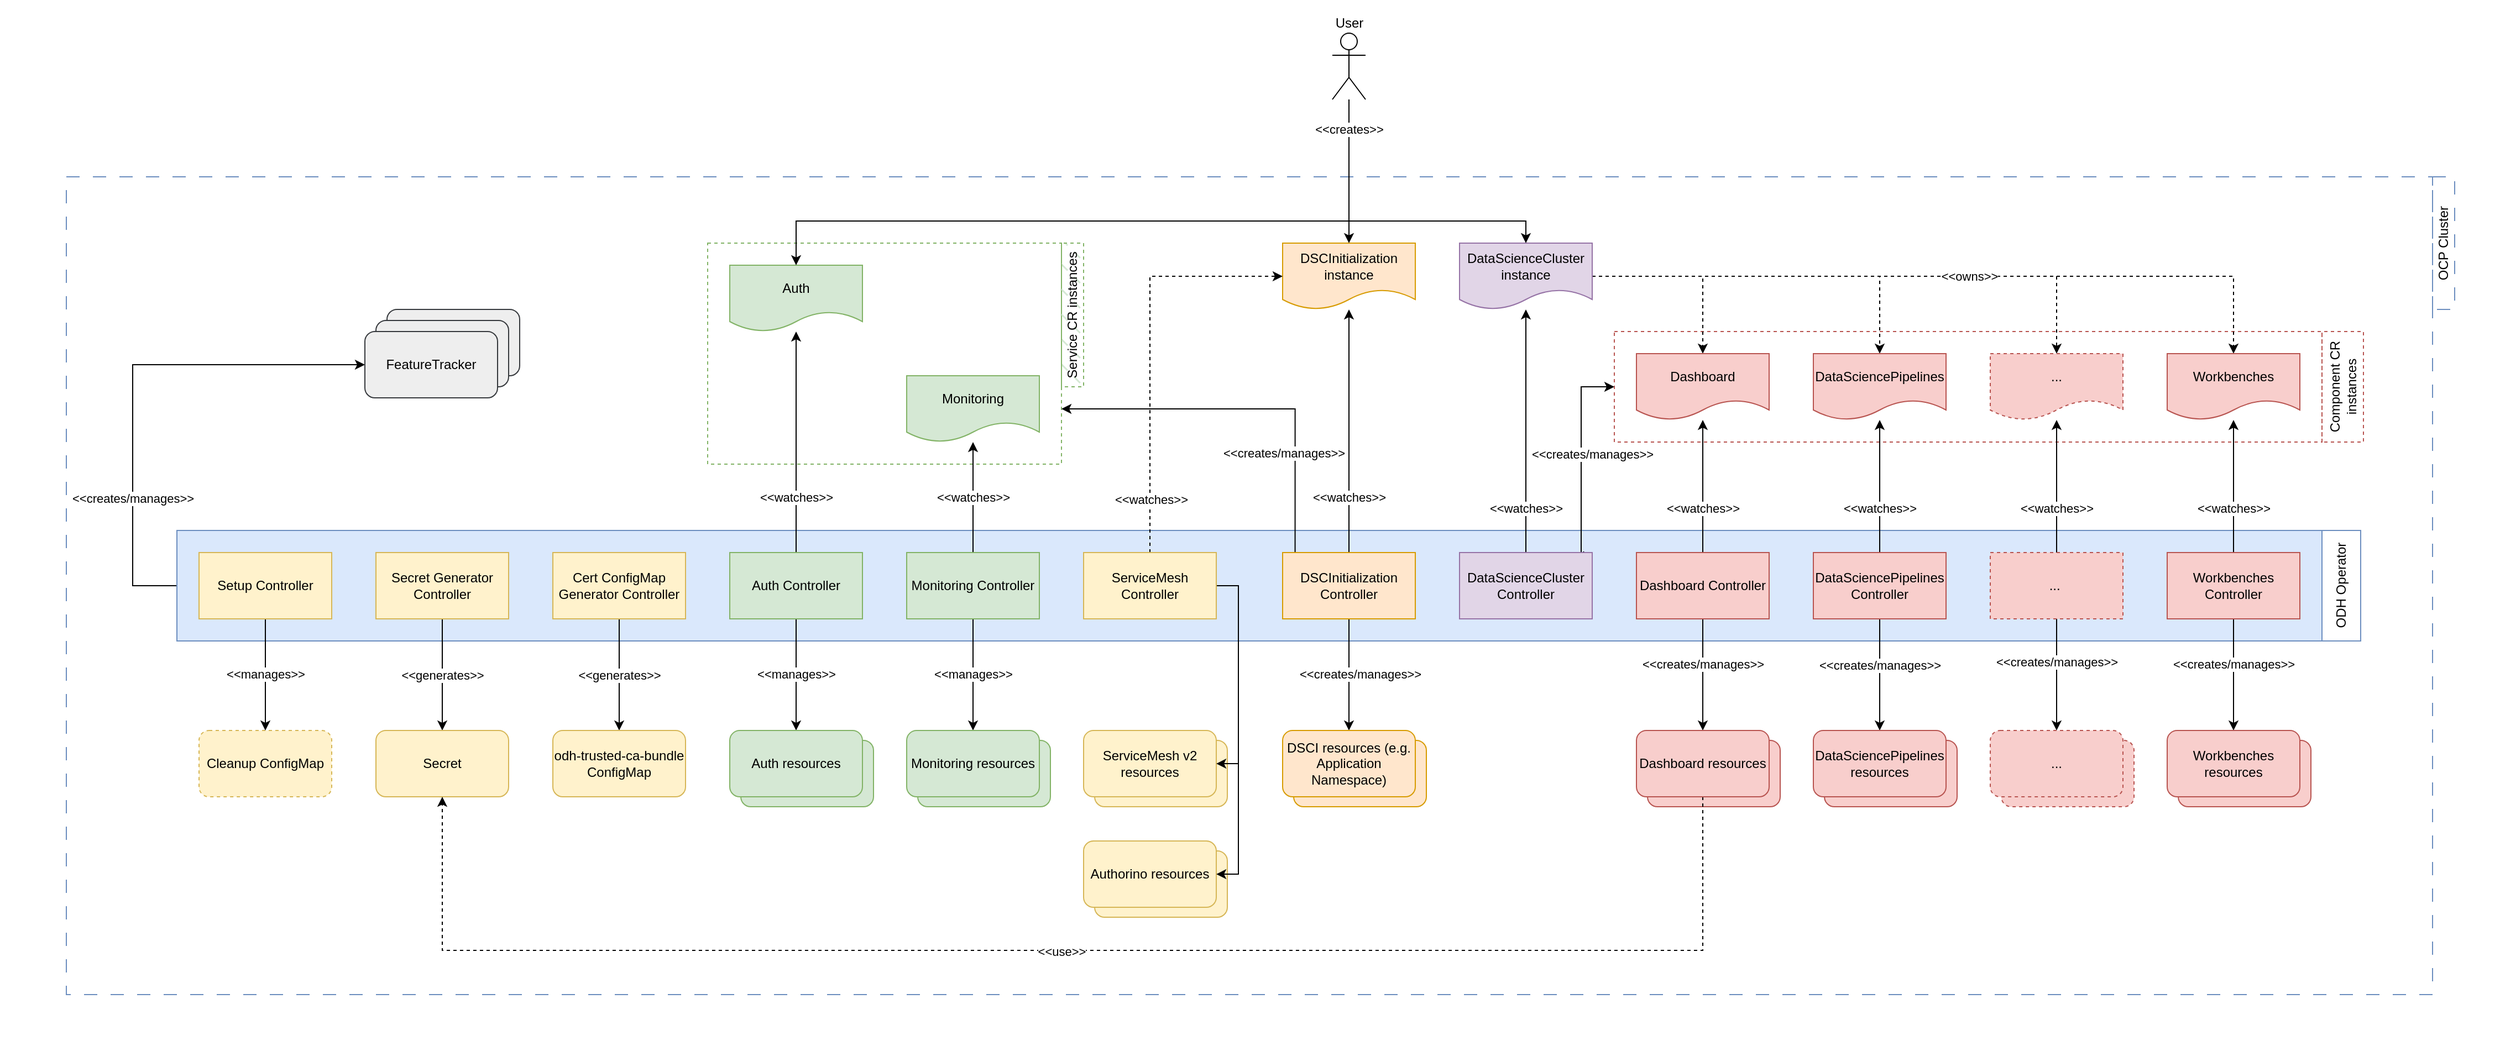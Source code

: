 <mxfile version="27.0.5">
  <diagram name="Page-1" id="FuOhOygudpszxjIYkSTW">
    <mxGraphModel dx="3483" dy="2089" grid="1" gridSize="10" guides="1" tooltips="1" connect="1" arrows="1" fold="1" page="1" pageScale="1" pageWidth="850" pageHeight="1100" math="0" shadow="0">
      <root>
        <mxCell id="0" />
        <mxCell id="1" parent="0" />
        <mxCell id="Jo_LQdz0KB8xFKOzBTY3-191" value="" style="rounded=0;whiteSpace=wrap;html=1;fillColor=none;strokeColor=none;" vertex="1" parent="1">
          <mxGeometry x="-960" y="-120" width="2260" height="960" as="geometry" />
        </mxCell>
        <mxCell id="Jo_LQdz0KB8xFKOzBTY3-96" value="" style="rounded=0;whiteSpace=wrap;html=1;fillColor=none;dashed=1;dashPattern=12 12;strokeColor=#6c8ebf;" vertex="1" parent="1">
          <mxGeometry x="-900" y="40" width="2140" height="740" as="geometry" />
        </mxCell>
        <mxCell id="Jo_LQdz0KB8xFKOzBTY3-188" value="" style="rounded=0;whiteSpace=wrap;html=1;fillStyle=dashed;fillColor=none;strokeColor=#b85450;dashed=1;" vertex="1" parent="1">
          <mxGeometry x="500" y="180" width="640" height="100" as="geometry" />
        </mxCell>
        <mxCell id="Jo_LQdz0KB8xFKOzBTY3-170" value="" style="rounded=1;whiteSpace=wrap;html=1;fillColor=#f8cecc;strokeColor=#b85450;dashed=1;" vertex="1" parent="1">
          <mxGeometry x="850" y="550" width="120" height="60" as="geometry" />
        </mxCell>
        <mxCell id="Jo_LQdz0KB8xFKOzBTY3-169" value="" style="rounded=1;whiteSpace=wrap;html=1;fillColor=#ffe6cc;strokeColor=#d79b00;" vertex="1" parent="1">
          <mxGeometry x="210" y="550" width="120" height="60" as="geometry" />
        </mxCell>
        <mxCell id="Jo_LQdz0KB8xFKOzBTY3-168" value="" style="rounded=1;whiteSpace=wrap;html=1;fillColor=#f8cecc;strokeColor=#b85450;" vertex="1" parent="1">
          <mxGeometry x="1010" y="550" width="120" height="60" as="geometry" />
        </mxCell>
        <mxCell id="Jo_LQdz0KB8xFKOzBTY3-166" value="" style="rounded=1;whiteSpace=wrap;html=1;fillColor=#f8cecc;strokeColor=#b85450;" vertex="1" parent="1">
          <mxGeometry x="690" y="550" width="120" height="60" as="geometry" />
        </mxCell>
        <mxCell id="Jo_LQdz0KB8xFKOzBTY3-167" value="" style="rounded=1;whiteSpace=wrap;html=1;fillColor=#f8cecc;strokeColor=#b85450;" vertex="1" parent="1">
          <mxGeometry x="530" y="550" width="120" height="60" as="geometry" />
        </mxCell>
        <mxCell id="Jo_LQdz0KB8xFKOzBTY3-164" value="" style="rounded=1;whiteSpace=wrap;html=1;fillColor=#fff2cc;strokeColor=#d6b656;" vertex="1" parent="1">
          <mxGeometry x="30" y="650" width="120" height="60" as="geometry" />
        </mxCell>
        <mxCell id="Jo_LQdz0KB8xFKOzBTY3-163" value="" style="rounded=1;whiteSpace=wrap;html=1;fillColor=#fff2cc;strokeColor=#d6b656;" vertex="1" parent="1">
          <mxGeometry x="30" y="550" width="120" height="60" as="geometry" />
        </mxCell>
        <mxCell id="Jo_LQdz0KB8xFKOzBTY3-162" value="" style="rounded=1;whiteSpace=wrap;html=1;fillColor=#d5e8d4;strokeColor=#82b366;" vertex="1" parent="1">
          <mxGeometry x="-130" y="550" width="120" height="60" as="geometry" />
        </mxCell>
        <mxCell id="Jo_LQdz0KB8xFKOzBTY3-161" value="" style="rounded=1;whiteSpace=wrap;html=1;fillColor=#d5e8d4;strokeColor=#82b366;" vertex="1" parent="1">
          <mxGeometry x="-290" y="550" width="120" height="60" as="geometry" />
        </mxCell>
        <mxCell id="Jo_LQdz0KB8xFKOzBTY3-122" value="OCP Cluster" style="rounded=0;whiteSpace=wrap;html=1;dashed=1;dashPattern=12 12;rotation=270;fillColor=none;strokeColor=#6c8ebf;" vertex="1" parent="1">
          <mxGeometry x="1190" y="90" width="120" height="20" as="geometry" />
        </mxCell>
        <mxCell id="Jo_LQdz0KB8xFKOzBTY3-105" value="" style="rounded=1;whiteSpace=wrap;html=1;fillColor=#eeeeee;strokeColor=#36393d;" vertex="1" parent="1">
          <mxGeometry x="-610" y="160" width="120" height="60" as="geometry" />
        </mxCell>
        <mxCell id="Jo_LQdz0KB8xFKOzBTY3-104" value="" style="rounded=1;whiteSpace=wrap;html=1;fillColor=#eeeeee;strokeColor=#36393d;" vertex="1" parent="1">
          <mxGeometry x="-620" y="170" width="120" height="60" as="geometry" />
        </mxCell>
        <mxCell id="Jo_LQdz0KB8xFKOzBTY3-93" value="" style="rounded=0;whiteSpace=wrap;html=1;fillColor=none;dashed=1;fillStyle=dashed;strokeColor=#82b366;" vertex="1" parent="1">
          <mxGeometry x="-320" y="100" width="320" height="200" as="geometry" />
        </mxCell>
        <mxCell id="Jo_LQdz0KB8xFKOzBTY3-103" style="edgeStyle=orthogonalEdgeStyle;rounded=0;orthogonalLoop=1;jettySize=auto;html=1;entryX=0;entryY=0.5;entryDx=0;entryDy=0;exitX=0;exitY=0.5;exitDx=0;exitDy=0;" edge="1" parent="1" source="Jo_LQdz0KB8xFKOzBTY3-88" target="Jo_LQdz0KB8xFKOzBTY3-100">
          <mxGeometry relative="1" as="geometry">
            <mxPoint x="-720" y="370" as="sourcePoint" />
            <Array as="points">
              <mxPoint x="-840" y="410" />
              <mxPoint x="-840" y="210" />
            </Array>
          </mxGeometry>
        </mxCell>
        <mxCell id="Jo_LQdz0KB8xFKOzBTY3-106" value="&amp;lt;&amp;lt;creates/manages&amp;gt;&amp;gt;" style="edgeLabel;html=1;align=center;verticalAlign=middle;resizable=0;points=[];" vertex="1" connectable="0" parent="Jo_LQdz0KB8xFKOzBTY3-103">
          <mxGeometry x="-0.086" relative="1" as="geometry">
            <mxPoint y="86" as="offset" />
          </mxGeometry>
        </mxCell>
        <mxCell id="Jo_LQdz0KB8xFKOzBTY3-88" value="" style="rounded=0;whiteSpace=wrap;html=1;fillColor=#dae8fc;strokeColor=#6c8ebf;" vertex="1" parent="1">
          <mxGeometry x="-800" y="360" width="1940" height="100" as="geometry" />
        </mxCell>
        <mxCell id="Jo_LQdz0KB8xFKOzBTY3-1" value="Auth" style="shape=document;whiteSpace=wrap;html=1;boundedLbl=1;fillColor=#d5e8d4;strokeColor=#82b366;" vertex="1" parent="1">
          <mxGeometry x="-300" y="120" width="120" height="60" as="geometry" />
        </mxCell>
        <mxCell id="Jo_LQdz0KB8xFKOzBTY3-35" style="edgeStyle=orthogonalEdgeStyle;rounded=0;orthogonalLoop=1;jettySize=auto;html=1;dashed=1;" edge="1" parent="1" source="Jo_LQdz0KB8xFKOzBTY3-2" target="Jo_LQdz0KB8xFKOzBTY3-7">
          <mxGeometry relative="1" as="geometry">
            <Array as="points">
              <mxPoint x="580" y="130" />
            </Array>
          </mxGeometry>
        </mxCell>
        <mxCell id="Jo_LQdz0KB8xFKOzBTY3-36" style="edgeStyle=orthogonalEdgeStyle;rounded=0;orthogonalLoop=1;jettySize=auto;html=1;dashed=1;" edge="1" parent="1" source="Jo_LQdz0KB8xFKOzBTY3-2" target="Jo_LQdz0KB8xFKOzBTY3-9">
          <mxGeometry relative="1" as="geometry">
            <Array as="points">
              <mxPoint x="740" y="130" />
            </Array>
          </mxGeometry>
        </mxCell>
        <mxCell id="Jo_LQdz0KB8xFKOzBTY3-37" style="edgeStyle=orthogonalEdgeStyle;rounded=0;orthogonalLoop=1;jettySize=auto;html=1;dashed=1;" edge="1" parent="1" source="Jo_LQdz0KB8xFKOzBTY3-2" target="Jo_LQdz0KB8xFKOzBTY3-29">
          <mxGeometry relative="1" as="geometry">
            <Array as="points">
              <mxPoint x="900" y="130" />
            </Array>
          </mxGeometry>
        </mxCell>
        <mxCell id="Jo_LQdz0KB8xFKOzBTY3-38" style="edgeStyle=orthogonalEdgeStyle;rounded=0;orthogonalLoop=1;jettySize=auto;html=1;dashed=1;" edge="1" parent="1" source="Jo_LQdz0KB8xFKOzBTY3-2" target="Jo_LQdz0KB8xFKOzBTY3-8">
          <mxGeometry relative="1" as="geometry">
            <Array as="points">
              <mxPoint x="1060" y="130" />
            </Array>
          </mxGeometry>
        </mxCell>
        <mxCell id="Jo_LQdz0KB8xFKOzBTY3-98" value="&amp;lt;&amp;lt;owns&amp;gt;&amp;gt;" style="edgeLabel;html=1;align=center;verticalAlign=middle;resizable=0;points=[];" vertex="1" connectable="0" parent="Jo_LQdz0KB8xFKOzBTY3-38">
          <mxGeometry x="-0.203" y="1" relative="1" as="geometry">
            <mxPoint x="82" y="1" as="offset" />
          </mxGeometry>
        </mxCell>
        <mxCell id="Jo_LQdz0KB8xFKOzBTY3-2" value="DataScienceCluster instance" style="shape=document;whiteSpace=wrap;html=1;boundedLbl=1;fillColor=#e1d5e7;strokeColor=#9673a6;" vertex="1" parent="1">
          <mxGeometry x="360" y="100" width="120" height="60" as="geometry" />
        </mxCell>
        <mxCell id="Jo_LQdz0KB8xFKOzBTY3-3" value="DSCInitialization instance" style="shape=document;whiteSpace=wrap;html=1;boundedLbl=1;fillColor=#ffe6cc;strokeColor=#d79b00;" vertex="1" parent="1">
          <mxGeometry x="200" y="100" width="120" height="60" as="geometry" />
        </mxCell>
        <mxCell id="Jo_LQdz0KB8xFKOzBTY3-12" style="edgeStyle=orthogonalEdgeStyle;rounded=0;orthogonalLoop=1;jettySize=auto;html=1;" edge="1" parent="1" source="Jo_LQdz0KB8xFKOzBTY3-4" target="Jo_LQdz0KB8xFKOzBTY3-3">
          <mxGeometry relative="1" as="geometry" />
        </mxCell>
        <mxCell id="Jo_LQdz0KB8xFKOzBTY3-13" style="edgeStyle=orthogonalEdgeStyle;rounded=0;orthogonalLoop=1;jettySize=auto;html=1;" edge="1" parent="1" source="Jo_LQdz0KB8xFKOzBTY3-4" target="Jo_LQdz0KB8xFKOzBTY3-2">
          <mxGeometry relative="1" as="geometry">
            <Array as="points">
              <mxPoint x="260" y="80" />
              <mxPoint x="420" y="80" />
            </Array>
          </mxGeometry>
        </mxCell>
        <mxCell id="Jo_LQdz0KB8xFKOzBTY3-15" style="edgeStyle=orthogonalEdgeStyle;rounded=0;orthogonalLoop=1;jettySize=auto;html=1;" edge="1" parent="1" source="Jo_LQdz0KB8xFKOzBTY3-4" target="Jo_LQdz0KB8xFKOzBTY3-1">
          <mxGeometry relative="1" as="geometry">
            <Array as="points">
              <mxPoint x="260" y="80" />
              <mxPoint x="-240" y="80" />
            </Array>
          </mxGeometry>
        </mxCell>
        <mxCell id="Jo_LQdz0KB8xFKOzBTY3-68" value="&amp;lt;&amp;lt;creates&amp;gt;&amp;gt;" style="edgeLabel;html=1;align=center;verticalAlign=middle;resizable=0;points=[];" vertex="1" connectable="0" parent="Jo_LQdz0KB8xFKOzBTY3-15">
          <mxGeometry x="-0.944" y="1" relative="1" as="geometry">
            <mxPoint x="-1" y="9" as="offset" />
          </mxGeometry>
        </mxCell>
        <mxCell id="Jo_LQdz0KB8xFKOzBTY3-4" value="User" style="shape=umlActor;verticalLabelPosition=top;verticalAlign=bottom;html=1;outlineConnect=0;labelPosition=center;align=center;" vertex="1" parent="1">
          <mxGeometry x="245" y="-90" width="30" height="60" as="geometry" />
        </mxCell>
        <mxCell id="Jo_LQdz0KB8xFKOzBTY3-6" value="Monitoring" style="shape=document;whiteSpace=wrap;html=1;boundedLbl=1;fillColor=#d5e8d4;strokeColor=#82b366;" vertex="1" parent="1">
          <mxGeometry x="-140" y="220" width="120" height="60" as="geometry" />
        </mxCell>
        <mxCell id="Jo_LQdz0KB8xFKOzBTY3-7" value="Dashboard" style="shape=document;whiteSpace=wrap;html=1;boundedLbl=1;fillColor=#f8cecc;strokeColor=#b85450;" vertex="1" parent="1">
          <mxGeometry x="520" y="200" width="120" height="60" as="geometry" />
        </mxCell>
        <mxCell id="Jo_LQdz0KB8xFKOzBTY3-8" value="Workbenches" style="shape=document;whiteSpace=wrap;html=1;boundedLbl=1;fillColor=#f8cecc;strokeColor=#b85450;" vertex="1" parent="1">
          <mxGeometry x="1000" y="200" width="120" height="60" as="geometry" />
        </mxCell>
        <mxCell id="Jo_LQdz0KB8xFKOzBTY3-9" value="DataSciencePipelines" style="shape=document;whiteSpace=wrap;html=1;boundedLbl=1;fillColor=#f8cecc;strokeColor=#b85450;" vertex="1" parent="1">
          <mxGeometry x="680" y="200" width="120" height="60" as="geometry" />
        </mxCell>
        <mxCell id="Jo_LQdz0KB8xFKOzBTY3-10" value="ServiceMesh v2 resources" style="rounded=1;whiteSpace=wrap;html=1;fillColor=#fff2cc;strokeColor=#d6b656;" vertex="1" parent="1">
          <mxGeometry x="20" y="541.03" width="120" height="60" as="geometry" />
        </mxCell>
        <mxCell id="Jo_LQdz0KB8xFKOzBTY3-11" value="Authorino resources" style="rounded=1;whiteSpace=wrap;html=1;fillColor=#fff2cc;strokeColor=#d6b656;" vertex="1" parent="1">
          <mxGeometry x="20" y="641.03" width="120" height="60" as="geometry" />
        </mxCell>
        <mxCell id="Jo_LQdz0KB8xFKOzBTY3-179" style="edgeStyle=orthogonalEdgeStyle;rounded=0;orthogonalLoop=1;jettySize=auto;html=1;entryX=0;entryY=0.5;entryDx=0;entryDy=0;dashed=1;" edge="1" parent="1" source="Jo_LQdz0KB8xFKOzBTY3-21" target="Jo_LQdz0KB8xFKOzBTY3-3">
          <mxGeometry relative="1" as="geometry">
            <Array as="points">
              <mxPoint x="80" y="130" />
            </Array>
          </mxGeometry>
        </mxCell>
        <mxCell id="Jo_LQdz0KB8xFKOzBTY3-180" value="&amp;lt;&amp;lt;watches&amp;gt;&amp;gt;" style="edgeLabel;html=1;align=center;verticalAlign=middle;resizable=0;points=[];" vertex="1" connectable="0" parent="Jo_LQdz0KB8xFKOzBTY3-179">
          <mxGeometry x="-0.741" y="-1" relative="1" as="geometry">
            <mxPoint as="offset" />
          </mxGeometry>
        </mxCell>
        <mxCell id="Jo_LQdz0KB8xFKOzBTY3-182" style="edgeStyle=orthogonalEdgeStyle;rounded=0;orthogonalLoop=1;jettySize=auto;html=1;entryX=1;entryY=0.5;entryDx=0;entryDy=0;" edge="1" parent="1" source="Jo_LQdz0KB8xFKOzBTY3-21" target="Jo_LQdz0KB8xFKOzBTY3-10">
          <mxGeometry relative="1" as="geometry">
            <Array as="points">
              <mxPoint x="160" y="410" />
              <mxPoint x="160" y="571" />
            </Array>
          </mxGeometry>
        </mxCell>
        <mxCell id="Jo_LQdz0KB8xFKOzBTY3-183" style="edgeStyle=orthogonalEdgeStyle;rounded=0;orthogonalLoop=1;jettySize=auto;html=1;entryX=1;entryY=0.5;entryDx=0;entryDy=0;" edge="1" parent="1" source="Jo_LQdz0KB8xFKOzBTY3-21" target="Jo_LQdz0KB8xFKOzBTY3-11">
          <mxGeometry relative="1" as="geometry">
            <Array as="points">
              <mxPoint x="160" y="410" />
              <mxPoint x="160" y="671" />
            </Array>
          </mxGeometry>
        </mxCell>
        <mxCell id="Jo_LQdz0KB8xFKOzBTY3-21" value="ServiceMesh Controller" style="rounded=0;whiteSpace=wrap;html=1;fillColor=#fff2cc;strokeColor=#d6b656;" vertex="1" parent="1">
          <mxGeometry x="20" y="380" width="120" height="60" as="geometry" />
        </mxCell>
        <mxCell id="Jo_LQdz0KB8xFKOzBTY3-28" style="edgeStyle=orthogonalEdgeStyle;rounded=0;orthogonalLoop=1;jettySize=auto;html=1;" edge="1" parent="1" source="Jo_LQdz0KB8xFKOzBTY3-22" target="Jo_LQdz0KB8xFKOzBTY3-27">
          <mxGeometry relative="1" as="geometry" />
        </mxCell>
        <mxCell id="Jo_LQdz0KB8xFKOzBTY3-84" value="&amp;lt;&amp;lt;manages&amp;gt;&amp;gt;" style="edgeLabel;html=1;align=center;verticalAlign=middle;resizable=0;points=[];" vertex="1" connectable="0" parent="Jo_LQdz0KB8xFKOzBTY3-28">
          <mxGeometry x="-0.166" y="1" relative="1" as="geometry">
            <mxPoint x="-1" y="8" as="offset" />
          </mxGeometry>
        </mxCell>
        <mxCell id="Jo_LQdz0KB8xFKOzBTY3-44" style="edgeStyle=orthogonalEdgeStyle;rounded=0;orthogonalLoop=1;jettySize=auto;html=1;entryX=0.5;entryY=1;entryDx=0;entryDy=0;" edge="1" parent="1" source="Jo_LQdz0KB8xFKOzBTY3-22" target="Jo_LQdz0KB8xFKOzBTY3-6">
          <mxGeometry relative="1" as="geometry" />
        </mxCell>
        <mxCell id="Jo_LQdz0KB8xFKOzBTY3-70" value="&amp;lt;&amp;lt;watches&amp;gt;&amp;gt;" style="edgeLabel;html=1;align=center;verticalAlign=middle;resizable=0;points=[];" vertex="1" connectable="0" parent="Jo_LQdz0KB8xFKOzBTY3-44">
          <mxGeometry x="0.058" y="-1" relative="1" as="geometry">
            <mxPoint x="-1" y="3" as="offset" />
          </mxGeometry>
        </mxCell>
        <mxCell id="Jo_LQdz0KB8xFKOzBTY3-22" value="Monitoring Controller" style="rounded=0;whiteSpace=wrap;html=1;fillColor=#d5e8d4;strokeColor=#82b366;" vertex="1" parent="1">
          <mxGeometry x="-140" y="380" width="120" height="60" as="geometry" />
        </mxCell>
        <mxCell id="Jo_LQdz0KB8xFKOzBTY3-47" style="edgeStyle=orthogonalEdgeStyle;rounded=0;orthogonalLoop=1;jettySize=auto;html=1;" edge="1" parent="1" source="Jo_LQdz0KB8xFKOzBTY3-26" target="Jo_LQdz0KB8xFKOzBTY3-1">
          <mxGeometry relative="1" as="geometry" />
        </mxCell>
        <mxCell id="Jo_LQdz0KB8xFKOzBTY3-69" value="&amp;lt;&amp;lt;watches&amp;gt;&amp;gt;" style="edgeLabel;html=1;align=center;verticalAlign=middle;resizable=0;points=[];" vertex="1" connectable="0" parent="Jo_LQdz0KB8xFKOzBTY3-47">
          <mxGeometry x="-0.146" y="1" relative="1" as="geometry">
            <mxPoint x="1" y="35" as="offset" />
          </mxGeometry>
        </mxCell>
        <mxCell id="Jo_LQdz0KB8xFKOzBTY3-86" style="edgeStyle=orthogonalEdgeStyle;rounded=0;orthogonalLoop=1;jettySize=auto;html=1;" edge="1" parent="1" source="Jo_LQdz0KB8xFKOzBTY3-26" target="Jo_LQdz0KB8xFKOzBTY3-85">
          <mxGeometry relative="1" as="geometry" />
        </mxCell>
        <mxCell id="Jo_LQdz0KB8xFKOzBTY3-87" value="&amp;lt;&amp;lt;manages&amp;gt;&amp;gt;" style="edgeLabel;html=1;align=center;verticalAlign=middle;resizable=0;points=[];" vertex="1" connectable="0" parent="Jo_LQdz0KB8xFKOzBTY3-86">
          <mxGeometry x="-0.166" y="1" relative="1" as="geometry">
            <mxPoint x="-1" y="8" as="offset" />
          </mxGeometry>
        </mxCell>
        <mxCell id="Jo_LQdz0KB8xFKOzBTY3-26" value="Auth Controller" style="rounded=0;whiteSpace=wrap;html=1;fillColor=#d5e8d4;strokeColor=#82b366;" vertex="1" parent="1">
          <mxGeometry x="-300" y="380" width="120" height="60" as="geometry" />
        </mxCell>
        <mxCell id="Jo_LQdz0KB8xFKOzBTY3-27" value="Monitoring resources" style="rounded=1;whiteSpace=wrap;html=1;fillColor=#d5e8d4;strokeColor=#82b366;" vertex="1" parent="1">
          <mxGeometry x="-140" y="541.03" width="120" height="60" as="geometry" />
        </mxCell>
        <mxCell id="Jo_LQdz0KB8xFKOzBTY3-29" value="..." style="shape=document;whiteSpace=wrap;html=1;boundedLbl=1;fillColor=#f8cecc;strokeColor=#b85450;dashed=1;" vertex="1" parent="1">
          <mxGeometry x="840" y="200" width="120" height="60" as="geometry" />
        </mxCell>
        <mxCell id="Jo_LQdz0KB8xFKOzBTY3-50" style="edgeStyle=orthogonalEdgeStyle;rounded=0;orthogonalLoop=1;jettySize=auto;html=1;" edge="1" parent="1" source="Jo_LQdz0KB8xFKOzBTY3-48" target="Jo_LQdz0KB8xFKOzBTY3-3">
          <mxGeometry relative="1" as="geometry" />
        </mxCell>
        <mxCell id="Jo_LQdz0KB8xFKOzBTY3-64" value="&amp;lt;&amp;lt;watches&amp;gt;&amp;gt;" style="edgeLabel;html=1;align=center;verticalAlign=middle;resizable=0;points=[];" vertex="1" connectable="0" parent="Jo_LQdz0KB8xFKOzBTY3-50">
          <mxGeometry x="-0.126" y="-1" relative="1" as="geometry">
            <mxPoint x="-1" y="46" as="offset" />
          </mxGeometry>
        </mxCell>
        <mxCell id="Jo_LQdz0KB8xFKOzBTY3-112" style="edgeStyle=orthogonalEdgeStyle;rounded=0;orthogonalLoop=1;jettySize=auto;html=1;" edge="1" parent="1" source="Jo_LQdz0KB8xFKOzBTY3-48" target="Jo_LQdz0KB8xFKOzBTY3-111">
          <mxGeometry relative="1" as="geometry" />
        </mxCell>
        <mxCell id="Jo_LQdz0KB8xFKOzBTY3-136" value="&amp;lt;&amp;lt;creates/manages&amp;gt;&amp;gt;" style="edgeLabel;html=1;align=center;verticalAlign=middle;resizable=0;points=[];" vertex="1" connectable="0" parent="Jo_LQdz0KB8xFKOzBTY3-112">
          <mxGeometry x="0.425" y="3" relative="1" as="geometry">
            <mxPoint x="7" y="-22" as="offset" />
          </mxGeometry>
        </mxCell>
        <mxCell id="Jo_LQdz0KB8xFKOzBTY3-157" style="edgeStyle=orthogonalEdgeStyle;rounded=0;orthogonalLoop=1;jettySize=auto;html=1;exitX=0.094;exitY=-0.003;exitDx=0;exitDy=0;entryX=1;entryY=0.75;entryDx=0;entryDy=0;exitPerimeter=0;" edge="1" parent="1" source="Jo_LQdz0KB8xFKOzBTY3-48" target="Jo_LQdz0KB8xFKOzBTY3-93">
          <mxGeometry relative="1" as="geometry" />
        </mxCell>
        <mxCell id="Jo_LQdz0KB8xFKOzBTY3-158" value="&amp;lt;&amp;lt;creates/manages&amp;gt;&amp;gt;" style="edgeLabel;html=1;align=center;verticalAlign=middle;resizable=0;points=[];" vertex="1" connectable="0" parent="Jo_LQdz0KB8xFKOzBTY3-157">
          <mxGeometry x="-0.67" y="-2" relative="1" as="geometry">
            <mxPoint x="-13" y="-34" as="offset" />
          </mxGeometry>
        </mxCell>
        <mxCell id="Jo_LQdz0KB8xFKOzBTY3-48" value="DSCInitialization Controller" style="rounded=0;whiteSpace=wrap;html=1;fillColor=#ffe6cc;strokeColor=#d79b00;" vertex="1" parent="1">
          <mxGeometry x="200" y="380" width="120" height="60" as="geometry" />
        </mxCell>
        <mxCell id="Jo_LQdz0KB8xFKOzBTY3-126" style="edgeStyle=orthogonalEdgeStyle;rounded=0;orthogonalLoop=1;jettySize=auto;html=1;exitX=0.25;exitY=0;exitDx=0;exitDy=0;" edge="1" parent="1" source="Jo_LQdz0KB8xFKOzBTY3-53">
          <mxGeometry relative="1" as="geometry">
            <mxPoint x="420" y="160" as="targetPoint" />
            <Array as="points">
              <mxPoint x="420" y="380" />
              <mxPoint x="420" y="160" />
            </Array>
          </mxGeometry>
        </mxCell>
        <mxCell id="Jo_LQdz0KB8xFKOzBTY3-128" value="&amp;lt;&amp;lt;watches&amp;gt;&amp;gt;" style="edgeLabel;html=1;align=center;verticalAlign=middle;resizable=0;points=[];" vertex="1" connectable="0" parent="Jo_LQdz0KB8xFKOzBTY3-126">
          <mxGeometry x="-0.602" y="-1" relative="1" as="geometry">
            <mxPoint x="-1" y="-20" as="offset" />
          </mxGeometry>
        </mxCell>
        <mxCell id="Jo_LQdz0KB8xFKOzBTY3-127" style="edgeStyle=orthogonalEdgeStyle;rounded=0;orthogonalLoop=1;jettySize=auto;html=1;exitX=0.935;exitY=-0.017;exitDx=0;exitDy=0;entryX=0;entryY=0.5;entryDx=0;entryDy=0;exitPerimeter=0;" edge="1" parent="1" source="Jo_LQdz0KB8xFKOzBTY3-53">
          <mxGeometry relative="1" as="geometry">
            <mxPoint x="500" y="230" as="targetPoint" />
            <Array as="points">
              <mxPoint x="472" y="380" />
              <mxPoint x="470" y="380" />
              <mxPoint x="470" y="230" />
            </Array>
          </mxGeometry>
        </mxCell>
        <mxCell id="Jo_LQdz0KB8xFKOzBTY3-129" value="&amp;lt;&amp;lt;creates/manages&amp;gt;&amp;gt;" style="edgeLabel;html=1;align=center;verticalAlign=middle;resizable=0;points=[];" vertex="1" connectable="0" parent="Jo_LQdz0KB8xFKOzBTY3-127">
          <mxGeometry x="-0.607" relative="1" as="geometry">
            <mxPoint x="10" y="-56" as="offset" />
          </mxGeometry>
        </mxCell>
        <mxCell id="Jo_LQdz0KB8xFKOzBTY3-53" value="DataScienceCluster Controller" style="rounded=0;whiteSpace=wrap;html=1;fillColor=#e1d5e7;strokeColor=#9673a6;" vertex="1" parent="1">
          <mxGeometry x="360" y="380" width="120" height="60" as="geometry" />
        </mxCell>
        <mxCell id="Jo_LQdz0KB8xFKOzBTY3-113" style="edgeStyle=orthogonalEdgeStyle;rounded=0;orthogonalLoop=1;jettySize=auto;html=1;" edge="1" parent="1" source="Jo_LQdz0KB8xFKOzBTY3-54" target="Jo_LQdz0KB8xFKOzBTY3-107">
          <mxGeometry relative="1" as="geometry" />
        </mxCell>
        <mxCell id="Jo_LQdz0KB8xFKOzBTY3-141" value="&amp;lt;&amp;lt;creates/manages&amp;gt;&amp;gt;" style="edgeLabel;html=1;align=center;verticalAlign=middle;resizable=0;points=[];" vertex="1" connectable="0" parent="Jo_LQdz0KB8xFKOzBTY3-113">
          <mxGeometry x="-0.194" relative="1" as="geometry">
            <mxPoint as="offset" />
          </mxGeometry>
        </mxCell>
        <mxCell id="Jo_LQdz0KB8xFKOzBTY3-118" style="edgeStyle=orthogonalEdgeStyle;rounded=0;orthogonalLoop=1;jettySize=auto;html=1;" edge="1" parent="1" source="Jo_LQdz0KB8xFKOzBTY3-54" target="Jo_LQdz0KB8xFKOzBTY3-7">
          <mxGeometry relative="1" as="geometry" />
        </mxCell>
        <mxCell id="Jo_LQdz0KB8xFKOzBTY3-134" value="&amp;lt;&amp;lt;watches&amp;gt;&amp;gt;" style="edgeLabel;html=1;align=center;verticalAlign=middle;resizable=0;points=[];" vertex="1" connectable="0" parent="Jo_LQdz0KB8xFKOzBTY3-118">
          <mxGeometry x="0.09" relative="1" as="geometry">
            <mxPoint y="25" as="offset" />
          </mxGeometry>
        </mxCell>
        <mxCell id="Jo_LQdz0KB8xFKOzBTY3-54" value="Dashboard Controller" style="rounded=0;whiteSpace=wrap;html=1;fillColor=#f8cecc;strokeColor=#b85450;" vertex="1" parent="1">
          <mxGeometry x="520" y="380" width="120" height="60" as="geometry" />
        </mxCell>
        <mxCell id="Jo_LQdz0KB8xFKOzBTY3-114" style="edgeStyle=orthogonalEdgeStyle;rounded=0;orthogonalLoop=1;jettySize=auto;html=1;" edge="1" parent="1" source="Jo_LQdz0KB8xFKOzBTY3-55" target="Jo_LQdz0KB8xFKOzBTY3-108">
          <mxGeometry relative="1" as="geometry" />
        </mxCell>
        <mxCell id="Jo_LQdz0KB8xFKOzBTY3-142" value="&amp;lt;&amp;lt;creates/manages&amp;gt;&amp;gt;" style="edgeLabel;html=1;align=center;verticalAlign=middle;resizable=0;points=[];" vertex="1" connectable="0" parent="Jo_LQdz0KB8xFKOzBTY3-114">
          <mxGeometry x="-0.177" relative="1" as="geometry">
            <mxPoint as="offset" />
          </mxGeometry>
        </mxCell>
        <mxCell id="Jo_LQdz0KB8xFKOzBTY3-119" style="edgeStyle=orthogonalEdgeStyle;rounded=0;orthogonalLoop=1;jettySize=auto;html=1;" edge="1" parent="1" source="Jo_LQdz0KB8xFKOzBTY3-55" target="Jo_LQdz0KB8xFKOzBTY3-9">
          <mxGeometry relative="1" as="geometry" />
        </mxCell>
        <mxCell id="Jo_LQdz0KB8xFKOzBTY3-138" value="&amp;lt;&amp;lt;watches&amp;gt;&amp;gt;" style="edgeLabel;html=1;align=center;verticalAlign=middle;resizable=0;points=[];" vertex="1" connectable="0" parent="Jo_LQdz0KB8xFKOzBTY3-119">
          <mxGeometry x="-0.229" relative="1" as="geometry">
            <mxPoint y="6" as="offset" />
          </mxGeometry>
        </mxCell>
        <mxCell id="Jo_LQdz0KB8xFKOzBTY3-55" value="DataSciencePipelines Controller" style="rounded=0;whiteSpace=wrap;html=1;fillColor=#f8cecc;strokeColor=#b85450;" vertex="1" parent="1">
          <mxGeometry x="680" y="380" width="120" height="60" as="geometry" />
        </mxCell>
        <mxCell id="Jo_LQdz0KB8xFKOzBTY3-116" style="edgeStyle=orthogonalEdgeStyle;rounded=0;orthogonalLoop=1;jettySize=auto;html=1;" edge="1" parent="1" source="Jo_LQdz0KB8xFKOzBTY3-56" target="Jo_LQdz0KB8xFKOzBTY3-109">
          <mxGeometry relative="1" as="geometry" />
        </mxCell>
        <mxCell id="Jo_LQdz0KB8xFKOzBTY3-143" value="&amp;lt;&amp;lt;creates/manages&amp;gt;&amp;gt;" style="edgeLabel;html=1;align=center;verticalAlign=middle;resizable=0;points=[];" vertex="1" connectable="0" parent="Jo_LQdz0KB8xFKOzBTY3-116">
          <mxGeometry x="-0.229" relative="1" as="geometry">
            <mxPoint as="offset" />
          </mxGeometry>
        </mxCell>
        <mxCell id="Jo_LQdz0KB8xFKOzBTY3-117" style="edgeStyle=orthogonalEdgeStyle;rounded=0;orthogonalLoop=1;jettySize=auto;html=1;" edge="1" parent="1" source="Jo_LQdz0KB8xFKOzBTY3-56" target="Jo_LQdz0KB8xFKOzBTY3-29">
          <mxGeometry relative="1" as="geometry" />
        </mxCell>
        <mxCell id="Jo_LQdz0KB8xFKOzBTY3-139" value="&amp;lt;&amp;lt;watches&amp;gt;&amp;gt;" style="edgeLabel;html=1;align=center;verticalAlign=middle;resizable=0;points=[];" vertex="1" connectable="0" parent="Jo_LQdz0KB8xFKOzBTY3-117">
          <mxGeometry x="-0.214" y="-2" relative="1" as="geometry">
            <mxPoint x="-2" y="7" as="offset" />
          </mxGeometry>
        </mxCell>
        <mxCell id="Jo_LQdz0KB8xFKOzBTY3-56" value="...&amp;nbsp;" style="rounded=0;whiteSpace=wrap;html=1;dashed=1;fillColor=#f8cecc;strokeColor=#b85450;" vertex="1" parent="1">
          <mxGeometry x="840" y="380" width="120" height="60" as="geometry" />
        </mxCell>
        <mxCell id="Jo_LQdz0KB8xFKOzBTY3-115" style="edgeStyle=orthogonalEdgeStyle;rounded=0;orthogonalLoop=1;jettySize=auto;html=1;" edge="1" parent="1" source="Jo_LQdz0KB8xFKOzBTY3-57" target="Jo_LQdz0KB8xFKOzBTY3-110">
          <mxGeometry relative="1" as="geometry" />
        </mxCell>
        <mxCell id="Jo_LQdz0KB8xFKOzBTY3-144" value="&amp;lt;&amp;lt;creates/manages&amp;gt;&amp;gt;" style="edgeLabel;html=1;align=center;verticalAlign=middle;resizable=0;points=[];" vertex="1" connectable="0" parent="Jo_LQdz0KB8xFKOzBTY3-115">
          <mxGeometry x="-0.143" y="-3" relative="1" as="geometry">
            <mxPoint x="3" y="-3" as="offset" />
          </mxGeometry>
        </mxCell>
        <mxCell id="Jo_LQdz0KB8xFKOzBTY3-120" style="edgeStyle=orthogonalEdgeStyle;rounded=0;orthogonalLoop=1;jettySize=auto;html=1;entryX=0.5;entryY=1;entryDx=0;entryDy=0;" edge="1" parent="1" source="Jo_LQdz0KB8xFKOzBTY3-57" target="Jo_LQdz0KB8xFKOzBTY3-8">
          <mxGeometry relative="1" as="geometry" />
        </mxCell>
        <mxCell id="Jo_LQdz0KB8xFKOzBTY3-140" value="&amp;lt;&amp;lt;watches&amp;gt;&amp;gt;" style="edgeLabel;html=1;align=center;verticalAlign=middle;resizable=0;points=[];" vertex="1" connectable="0" parent="Jo_LQdz0KB8xFKOzBTY3-120">
          <mxGeometry x="-0.2" y="-3" relative="1" as="geometry">
            <mxPoint x="-3" y="8" as="offset" />
          </mxGeometry>
        </mxCell>
        <mxCell id="Jo_LQdz0KB8xFKOzBTY3-57" value="Workbenches Controller" style="rounded=0;whiteSpace=wrap;html=1;fillColor=#f8cecc;strokeColor=#b85450;" vertex="1" parent="1">
          <mxGeometry x="1000" y="380" width="120" height="60" as="geometry" />
        </mxCell>
        <mxCell id="Jo_LQdz0KB8xFKOzBTY3-85" value="Auth resources" style="rounded=1;whiteSpace=wrap;html=1;fillColor=#d5e8d4;strokeColor=#82b366;" vertex="1" parent="1">
          <mxGeometry x="-300" y="541.03" width="120" height="60" as="geometry" />
        </mxCell>
        <mxCell id="Jo_LQdz0KB8xFKOzBTY3-89" style="edgeStyle=orthogonalEdgeStyle;rounded=0;orthogonalLoop=1;jettySize=auto;html=1;" edge="1" parent="1" source="Jo_LQdz0KB8xFKOzBTY3-91" target="Jo_LQdz0KB8xFKOzBTY3-92">
          <mxGeometry relative="1" as="geometry" />
        </mxCell>
        <mxCell id="Jo_LQdz0KB8xFKOzBTY3-90" value="&amp;lt;&amp;lt;generates&amp;gt;&amp;gt;" style="edgeLabel;html=1;align=center;verticalAlign=middle;resizable=0;points=[];" vertex="1" connectable="0" parent="Jo_LQdz0KB8xFKOzBTY3-89">
          <mxGeometry x="-0.142" relative="1" as="geometry">
            <mxPoint y="7" as="offset" />
          </mxGeometry>
        </mxCell>
        <mxCell id="Jo_LQdz0KB8xFKOzBTY3-91" value="Secret Generator Controller" style="rounded=0;whiteSpace=wrap;html=1;fillColor=#fff2cc;strokeColor=#d6b656;" vertex="1" parent="1">
          <mxGeometry x="-620" y="380" width="120" height="60" as="geometry" />
        </mxCell>
        <mxCell id="Jo_LQdz0KB8xFKOzBTY3-92" value="Secret" style="rounded=1;whiteSpace=wrap;html=1;fillColor=#fff2cc;strokeColor=#d6b656;" vertex="1" parent="1">
          <mxGeometry x="-620" y="541.03" width="120" height="60" as="geometry" />
        </mxCell>
        <mxCell id="Jo_LQdz0KB8xFKOzBTY3-100" value="FeatureTracker" style="rounded=1;whiteSpace=wrap;html=1;fillColor=#eeeeee;strokeColor=#36393d;" vertex="1" parent="1">
          <mxGeometry x="-630" y="180" width="120" height="60" as="geometry" />
        </mxCell>
        <mxCell id="Jo_LQdz0KB8xFKOzBTY3-130" style="edgeStyle=orthogonalEdgeStyle;rounded=0;orthogonalLoop=1;jettySize=auto;html=1;dashed=1;" edge="1" parent="1" source="Jo_LQdz0KB8xFKOzBTY3-107" target="Jo_LQdz0KB8xFKOzBTY3-92">
          <mxGeometry relative="1" as="geometry">
            <Array as="points">
              <mxPoint x="580" y="740" />
              <mxPoint x="-560" y="740" />
            </Array>
          </mxGeometry>
        </mxCell>
        <mxCell id="Jo_LQdz0KB8xFKOzBTY3-131" value="&amp;lt;&amp;lt;use&amp;gt;&amp;gt;" style="edgeLabel;html=1;align=center;verticalAlign=middle;resizable=0;points=[];" vertex="1" connectable="0" parent="Jo_LQdz0KB8xFKOzBTY3-130">
          <mxGeometry x="0.007" y="1" relative="1" as="geometry">
            <mxPoint x="-5" as="offset" />
          </mxGeometry>
        </mxCell>
        <mxCell id="Jo_LQdz0KB8xFKOzBTY3-107" value="Dashboard resources" style="rounded=1;whiteSpace=wrap;html=1;fillColor=#f8cecc;strokeColor=#b85450;" vertex="1" parent="1">
          <mxGeometry x="520" y="541.03" width="120" height="60" as="geometry" />
        </mxCell>
        <mxCell id="Jo_LQdz0KB8xFKOzBTY3-108" value="DataSciencePipelines resources" style="rounded=1;whiteSpace=wrap;html=1;fillColor=#f8cecc;strokeColor=#b85450;" vertex="1" parent="1">
          <mxGeometry x="680" y="541.03" width="120" height="60" as="geometry" />
        </mxCell>
        <mxCell id="Jo_LQdz0KB8xFKOzBTY3-109" value="..." style="rounded=1;whiteSpace=wrap;html=1;dashed=1;fillColor=#f8cecc;strokeColor=#b85450;" vertex="1" parent="1">
          <mxGeometry x="840" y="541.03" width="120" height="60" as="geometry" />
        </mxCell>
        <mxCell id="Jo_LQdz0KB8xFKOzBTY3-110" value="Workbenches resources" style="rounded=1;whiteSpace=wrap;html=1;fillColor=#f8cecc;strokeColor=#b85450;" vertex="1" parent="1">
          <mxGeometry x="1000" y="541.03" width="120" height="60" as="geometry" />
        </mxCell>
        <mxCell id="Jo_LQdz0KB8xFKOzBTY3-111" value="DSCI resources (e.g. Application Namespace)" style="rounded=1;whiteSpace=wrap;html=1;fillColor=#ffe6cc;strokeColor=#d79b00;" vertex="1" parent="1">
          <mxGeometry x="200" y="541.03" width="120" height="60" as="geometry" />
        </mxCell>
        <mxCell id="Jo_LQdz0KB8xFKOzBTY3-132" value="Service CR instances" style="rounded=0;whiteSpace=wrap;html=1;dashed=1;direction=east;flipV=0;rotation=270;fillStyle=dashed;fillColor=#d5e8d4;strokeColor=#82b366;" vertex="1" parent="1">
          <mxGeometry x="-55" y="155" width="130" height="20" as="geometry" />
        </mxCell>
        <mxCell id="Jo_LQdz0KB8xFKOzBTY3-133" value="Component CR instances" style="rounded=0;whiteSpace=wrap;html=1;dashed=1;direction=east;flipV=0;rotation=270;fillColor=none;strokeColor=#b85450;fillStyle=dashed;" vertex="1" parent="1">
          <mxGeometry x="1108.75" y="211.25" width="100" height="37.5" as="geometry" />
        </mxCell>
        <mxCell id="Jo_LQdz0KB8xFKOzBTY3-145" value="ODH Operator" style="rounded=0;whiteSpace=wrap;html=1;direction=east;flipV=0;rotation=270;fillColor=none;strokeColor=#6c8ebf;" vertex="1" parent="1">
          <mxGeometry x="1107.5" y="392.5" width="100" height="35" as="geometry" />
        </mxCell>
        <mxCell id="Jo_LQdz0KB8xFKOzBTY3-175" value="Cleanup ConfigMap" style="rounded=1;whiteSpace=wrap;html=1;fillColor=#fff2cc;strokeColor=#d6b656;dashed=1;" vertex="1" parent="1">
          <mxGeometry x="-780" y="541.03" width="120" height="60" as="geometry" />
        </mxCell>
        <mxCell id="Jo_LQdz0KB8xFKOzBTY3-176" style="edgeStyle=orthogonalEdgeStyle;rounded=0;orthogonalLoop=1;jettySize=auto;html=1;" edge="1" parent="1" source="Jo_LQdz0KB8xFKOzBTY3-178" target="Jo_LQdz0KB8xFKOzBTY3-175">
          <mxGeometry relative="1" as="geometry" />
        </mxCell>
        <mxCell id="Jo_LQdz0KB8xFKOzBTY3-177" value="&amp;lt;&amp;lt;manages&amp;gt;&amp;gt;" style="edgeLabel;html=1;align=center;verticalAlign=middle;resizable=0;points=[];" vertex="1" connectable="0" parent="Jo_LQdz0KB8xFKOzBTY3-176">
          <mxGeometry x="-0.028" y="1" relative="1" as="geometry">
            <mxPoint x="-1" y="1" as="offset" />
          </mxGeometry>
        </mxCell>
        <mxCell id="Jo_LQdz0KB8xFKOzBTY3-178" value="Setup Controller" style="rounded=0;whiteSpace=wrap;html=1;fillColor=#fff2cc;strokeColor=#d6b656;" vertex="1" parent="1">
          <mxGeometry x="-780" y="380" width="120" height="60" as="geometry" />
        </mxCell>
        <mxCell id="Jo_LQdz0KB8xFKOzBTY3-184" style="edgeStyle=orthogonalEdgeStyle;rounded=0;orthogonalLoop=1;jettySize=auto;html=1;" edge="1" parent="1" source="Jo_LQdz0KB8xFKOzBTY3-186" target="Jo_LQdz0KB8xFKOzBTY3-187">
          <mxGeometry relative="1" as="geometry" />
        </mxCell>
        <mxCell id="Jo_LQdz0KB8xFKOzBTY3-185" value="&amp;lt;&amp;lt;generates&amp;gt;&amp;gt;" style="edgeLabel;html=1;align=center;verticalAlign=middle;resizable=0;points=[];" vertex="1" connectable="0" parent="Jo_LQdz0KB8xFKOzBTY3-184">
          <mxGeometry x="0.018" y="3" relative="1" as="geometry">
            <mxPoint x="-3" y="-1" as="offset" />
          </mxGeometry>
        </mxCell>
        <mxCell id="Jo_LQdz0KB8xFKOzBTY3-186" value="Cert ConfigMap Generator Controller" style="rounded=0;whiteSpace=wrap;html=1;fillColor=#fff2cc;strokeColor=#d6b656;" vertex="1" parent="1">
          <mxGeometry x="-460" y="380" width="120" height="60" as="geometry" />
        </mxCell>
        <mxCell id="Jo_LQdz0KB8xFKOzBTY3-187" value="odh-trusted-ca-bundle ConfigMap" style="rounded=1;whiteSpace=wrap;html=1;fillColor=#fff2cc;strokeColor=#d6b656;" vertex="1" parent="1">
          <mxGeometry x="-460" y="541.03" width="120" height="60" as="geometry" />
        </mxCell>
      </root>
    </mxGraphModel>
  </diagram>
</mxfile>
